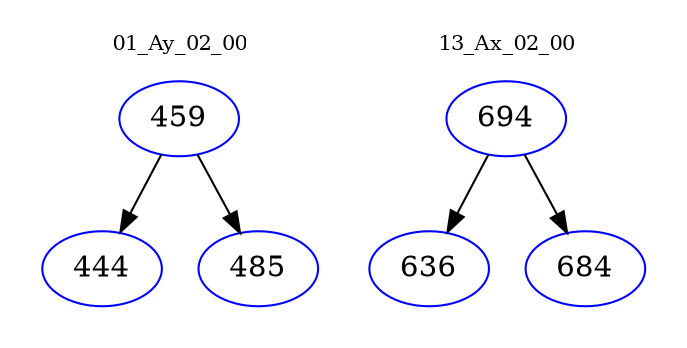 digraph{
subgraph cluster_0 {
color = white
label = "01_Ay_02_00";
fontsize=10;
T0_459 [label="459", color="blue"]
T0_459 -> T0_444 [color="black"]
T0_444 [label="444", color="blue"]
T0_459 -> T0_485 [color="black"]
T0_485 [label="485", color="blue"]
}
subgraph cluster_1 {
color = white
label = "13_Ax_02_00";
fontsize=10;
T1_694 [label="694", color="blue"]
T1_694 -> T1_636 [color="black"]
T1_636 [label="636", color="blue"]
T1_694 -> T1_684 [color="black"]
T1_684 [label="684", color="blue"]
}
}

